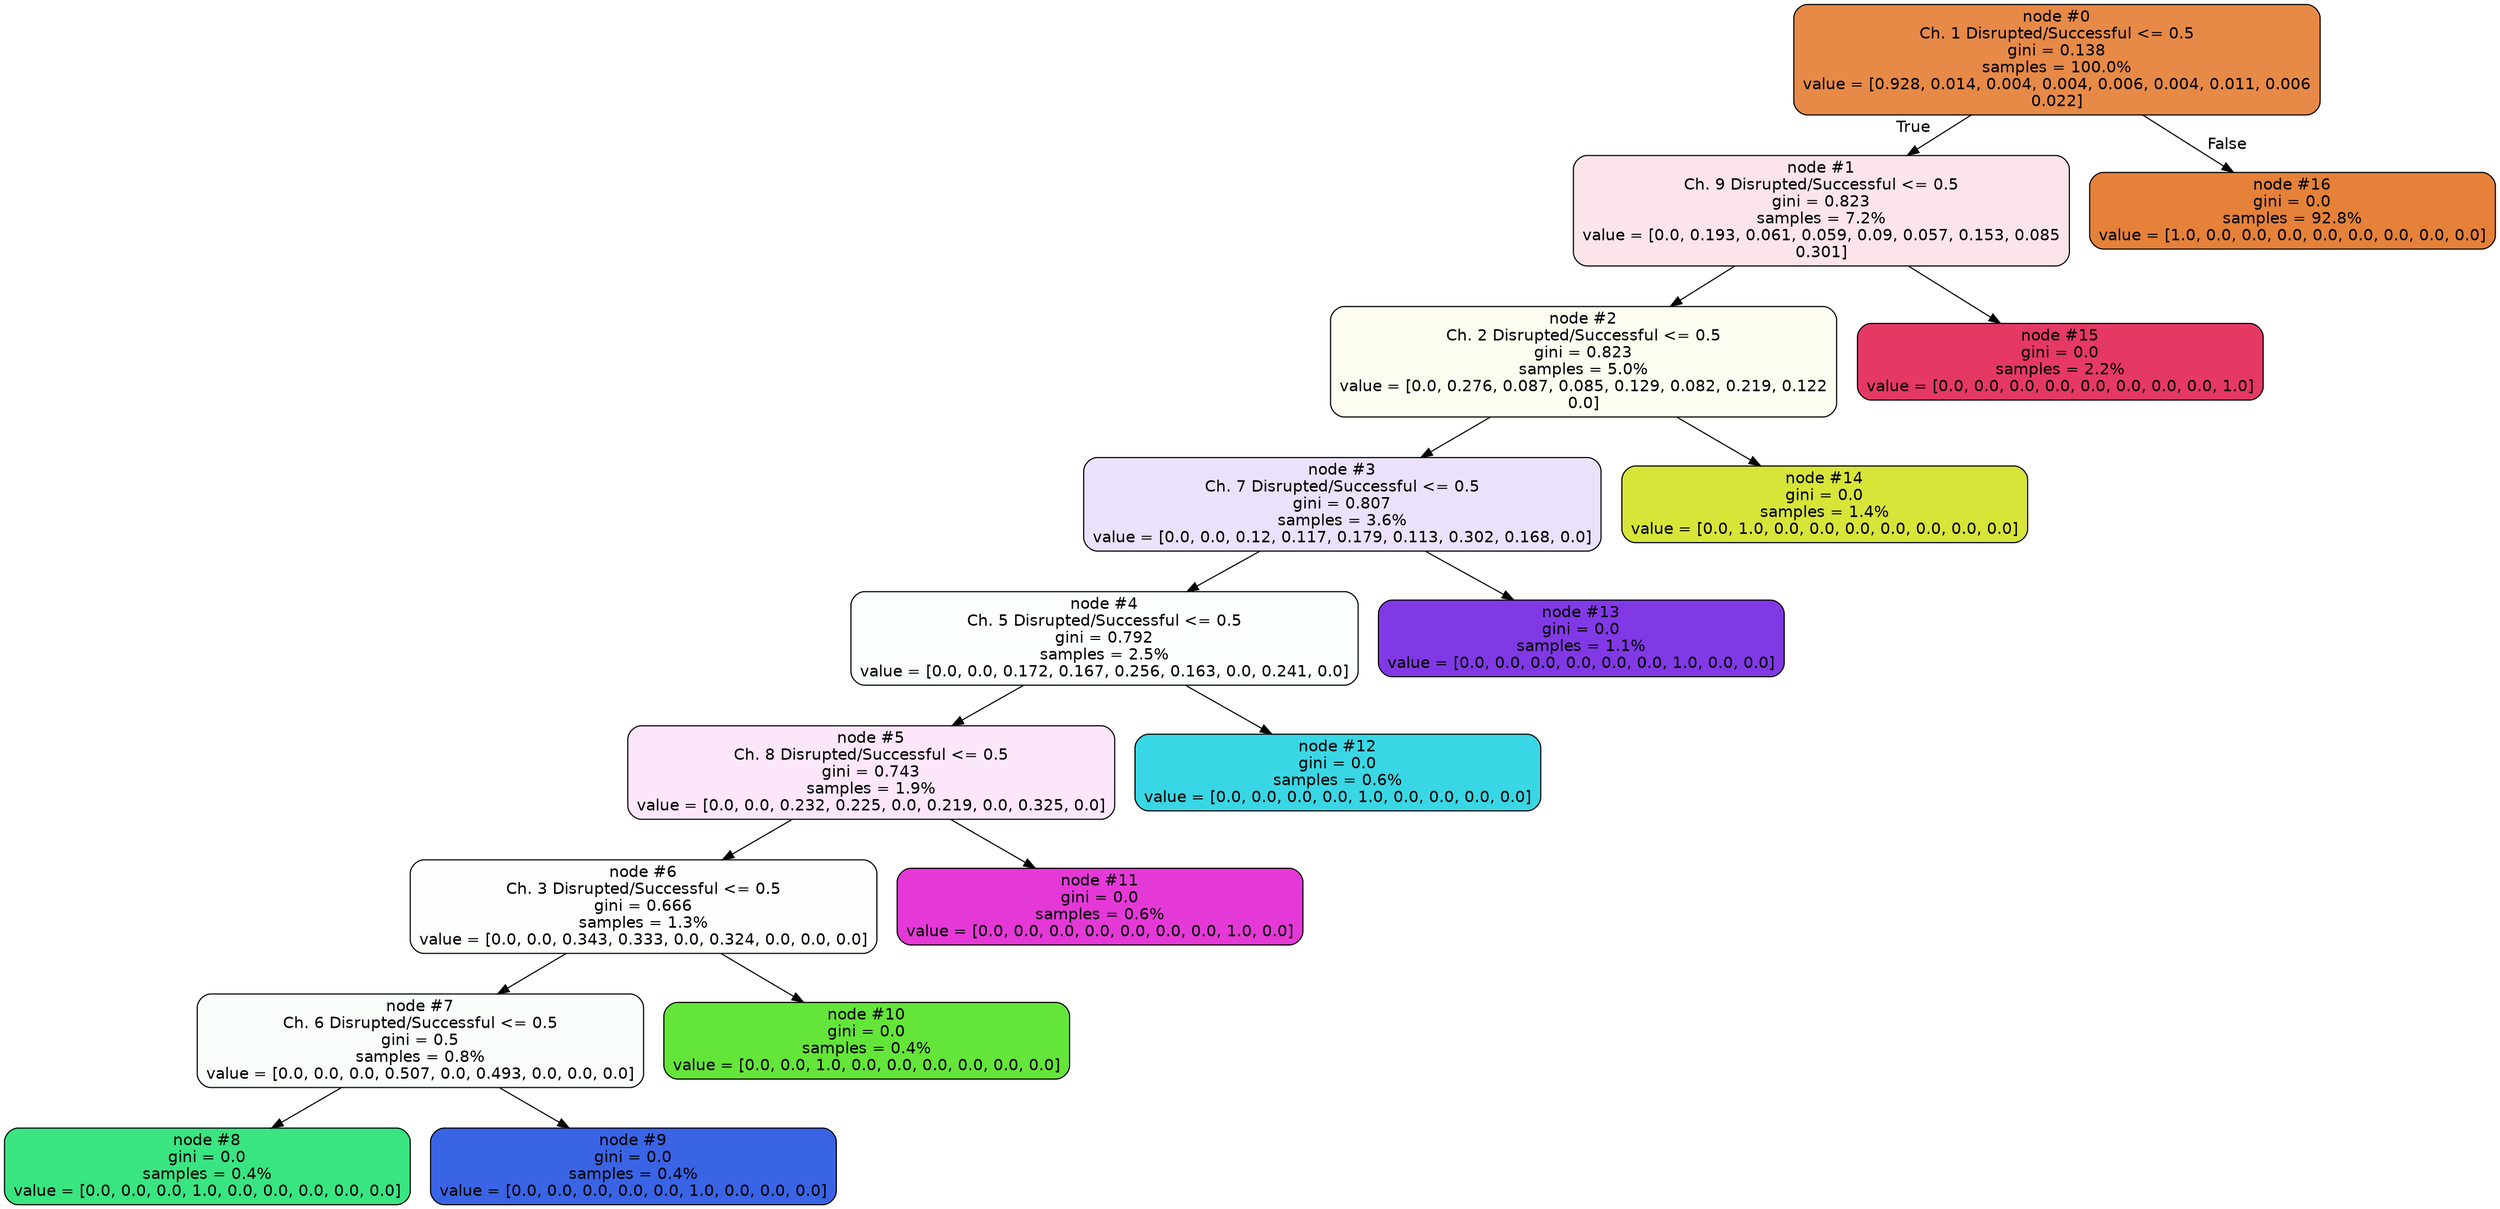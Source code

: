 /*
Copyright 2023 Siavash Barqi Janiar

   Licensed under the Apache License, Version 2.0 (the "License");
   you may not use this file except in compliance with the License.
   You may obtain a copy of the License at

     http://www.apache.org/licenses/LICENSE-2.0

   Unless required by applicable law or agreed to in writing, software
   distributed under the License is distributed on an "AS IS" BASIS,
   WITHOUT WARRANTIES OR CONDITIONS OF ANY KIND, either express or implied.
   See the License for the specific language governing permissions and
   limitations under the License.
*/

digraph Tree {
node [shape=box, style="filled, rounded", color="black", fontname="helvetica"] ;
edge [fontname="helvetica"] ;
0 [label="node #0\nCh. 1 Disrupted/Successful <= 0.5\ngini = 0.138\nsamples = 100.0%\nvalue = [0.928, 0.014, 0.004, 0.004, 0.006, 0.004, 0.011, 0.006\n0.022]", fillcolor="#e78a48"] ;
1 [label="node #1\nCh. 9 Disrupted/Successful <= 0.5\ngini = 0.823\nsamples = 7.2%\nvalue = [0.0, 0.193, 0.061, 0.059, 0.09, 0.057, 0.153, 0.085\n0.301]", fillcolor="#fce5ea"] ;
0 -> 1 [labeldistance=2.5, labelangle=45, headlabel="True"] ;
2 [label="node #2\nCh. 2 Disrupted/Successful <= 0.5\ngini = 0.823\nsamples = 5.0%\nvalue = [0.0, 0.276, 0.087, 0.085, 0.129, 0.082, 0.219, 0.122\n0.0]", fillcolor="#fcfdf0"] ;
1 -> 2 ;
3 [label="node #3\nCh. 7 Disrupted/Successful <= 0.5\ngini = 0.807\nsamples = 3.6%\nvalue = [0.0, 0.0, 0.12, 0.117, 0.179, 0.113, 0.302, 0.168, 0.0]", fillcolor="#ece1fb"] ;
2 -> 3 ;
4 [label="node #4\nCh. 5 Disrupted/Successful <= 0.5\ngini = 0.792\nsamples = 2.5%\nvalue = [0.0, 0.0, 0.172, 0.167, 0.256, 0.163, 0.0, 0.241, 0.0]", fillcolor="#fbfefe"] ;
3 -> 4 ;
5 [label="node #5\nCh. 8 Disrupted/Successful <= 0.5\ngini = 0.743\nsamples = 1.9%\nvalue = [0.0, 0.0, 0.232, 0.225, 0.0, 0.219, 0.0, 0.325, 0.0]", fillcolor="#fce7fa"] ;
4 -> 5 ;
6 [label="node #6\nCh. 3 Disrupted/Successful <= 0.5\ngini = 0.666\nsamples = 1.3%\nvalue = [0.0, 0.0, 0.343, 0.333, 0.0, 0.324, 0.0, 0.0, 0.0]", fillcolor="#fdfffc"] ;
5 -> 6 ;
7 [label="node #7\nCh. 6 Disrupted/Successful <= 0.5\ngini = 0.5\nsamples = 0.8%\nvalue = [0.0, 0.0, 0.0, 0.507, 0.0, 0.493, 0.0, 0.0, 0.0]", fillcolor="#f9fefb"] ;
6 -> 7 ;
8 [label="node #8\ngini = 0.0\nsamples = 0.4%\nvalue = [0.0, 0.0, 0.0, 1.0, 0.0, 0.0, 0.0, 0.0, 0.0]", fillcolor="#39e581"] ;
7 -> 8 ;
9 [label="node #9\ngini = 0.0\nsamples = 0.4%\nvalue = [0.0, 0.0, 0.0, 0.0, 0.0, 1.0, 0.0, 0.0, 0.0]", fillcolor="#3964e5"] ;
7 -> 9 ;
10 [label="node #10\ngini = 0.0\nsamples = 0.4%\nvalue = [0.0, 0.0, 1.0, 0.0, 0.0, 0.0, 0.0, 0.0, 0.0]", fillcolor="#64e539"] ;
6 -> 10 ;
11 [label="node #11\ngini = 0.0\nsamples = 0.6%\nvalue = [0.0, 0.0, 0.0, 0.0, 0.0, 0.0, 0.0, 1.0, 0.0]", fillcolor="#e539d7"] ;
5 -> 11 ;
12 [label="node #12\ngini = 0.0\nsamples = 0.6%\nvalue = [0.0, 0.0, 0.0, 0.0, 1.0, 0.0, 0.0, 0.0, 0.0]", fillcolor="#39d7e5"] ;
4 -> 12 ;
13 [label="node #13\ngini = 0.0\nsamples = 1.1%\nvalue = [0.0, 0.0, 0.0, 0.0, 0.0, 0.0, 1.0, 0.0, 0.0]", fillcolor="#8139e5"] ;
3 -> 13 ;
14 [label="node #14\ngini = 0.0\nsamples = 1.4%\nvalue = [0.0, 1.0, 0.0, 0.0, 0.0, 0.0, 0.0, 0.0, 0.0]", fillcolor="#d7e539"] ;
2 -> 14 ;
15 [label="node #15\ngini = 0.0\nsamples = 2.2%\nvalue = [0.0, 0.0, 0.0, 0.0, 0.0, 0.0, 0.0, 0.0, 1.0]", fillcolor="#e53964"] ;
1 -> 15 ;
16 [label="node #16\ngini = 0.0\nsamples = 92.8%\nvalue = [1.0, 0.0, 0.0, 0.0, 0.0, 0.0, 0.0, 0.0, 0.0]", fillcolor="#e58139"] ;
0 -> 16 [labeldistance=2.5, labelangle=-45, headlabel="False"] ;
}